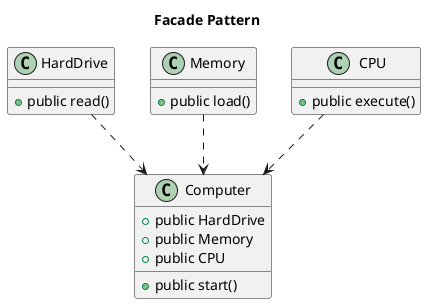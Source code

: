 @startuml
title Facade Pattern
class HardDrive {
    + public read()
}
class Memory {
    + public load()
}
class CPU {
    + public execute()
}

class Computer {
    + public HardDrive
    + public Memory
    + public CPU
    + public start()
}

CPU ..> Computer
Memory ..> Computer
HardDrive ..> Computer
@enduml